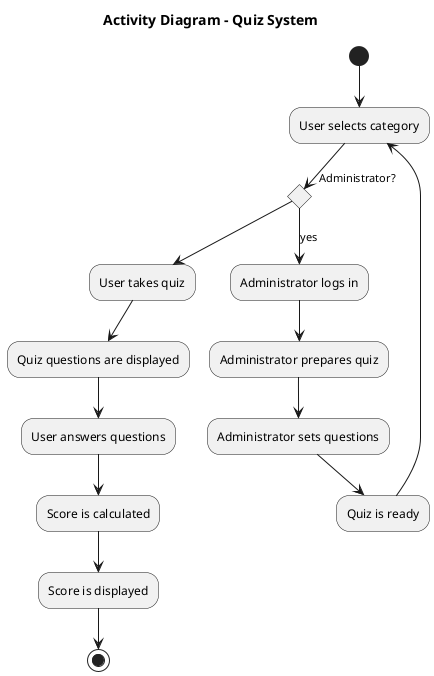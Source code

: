 @startuml
title Activity Diagram - Quiz System

(*) --> "User selects category"

if "Administrator?" then
  -->[yes] "Administrator logs in"
  --> "Administrator prepares quiz"
  --> "Administrator sets questions"
  --> "Quiz is ready"
  --> "User selects category"
else
  --> "User takes quiz"
  --> "Quiz questions are displayed"
  --> "User answers questions"
  --> "Score is calculated"
  --> "Score is displayed"
  --> (*)
endif
@enduml
